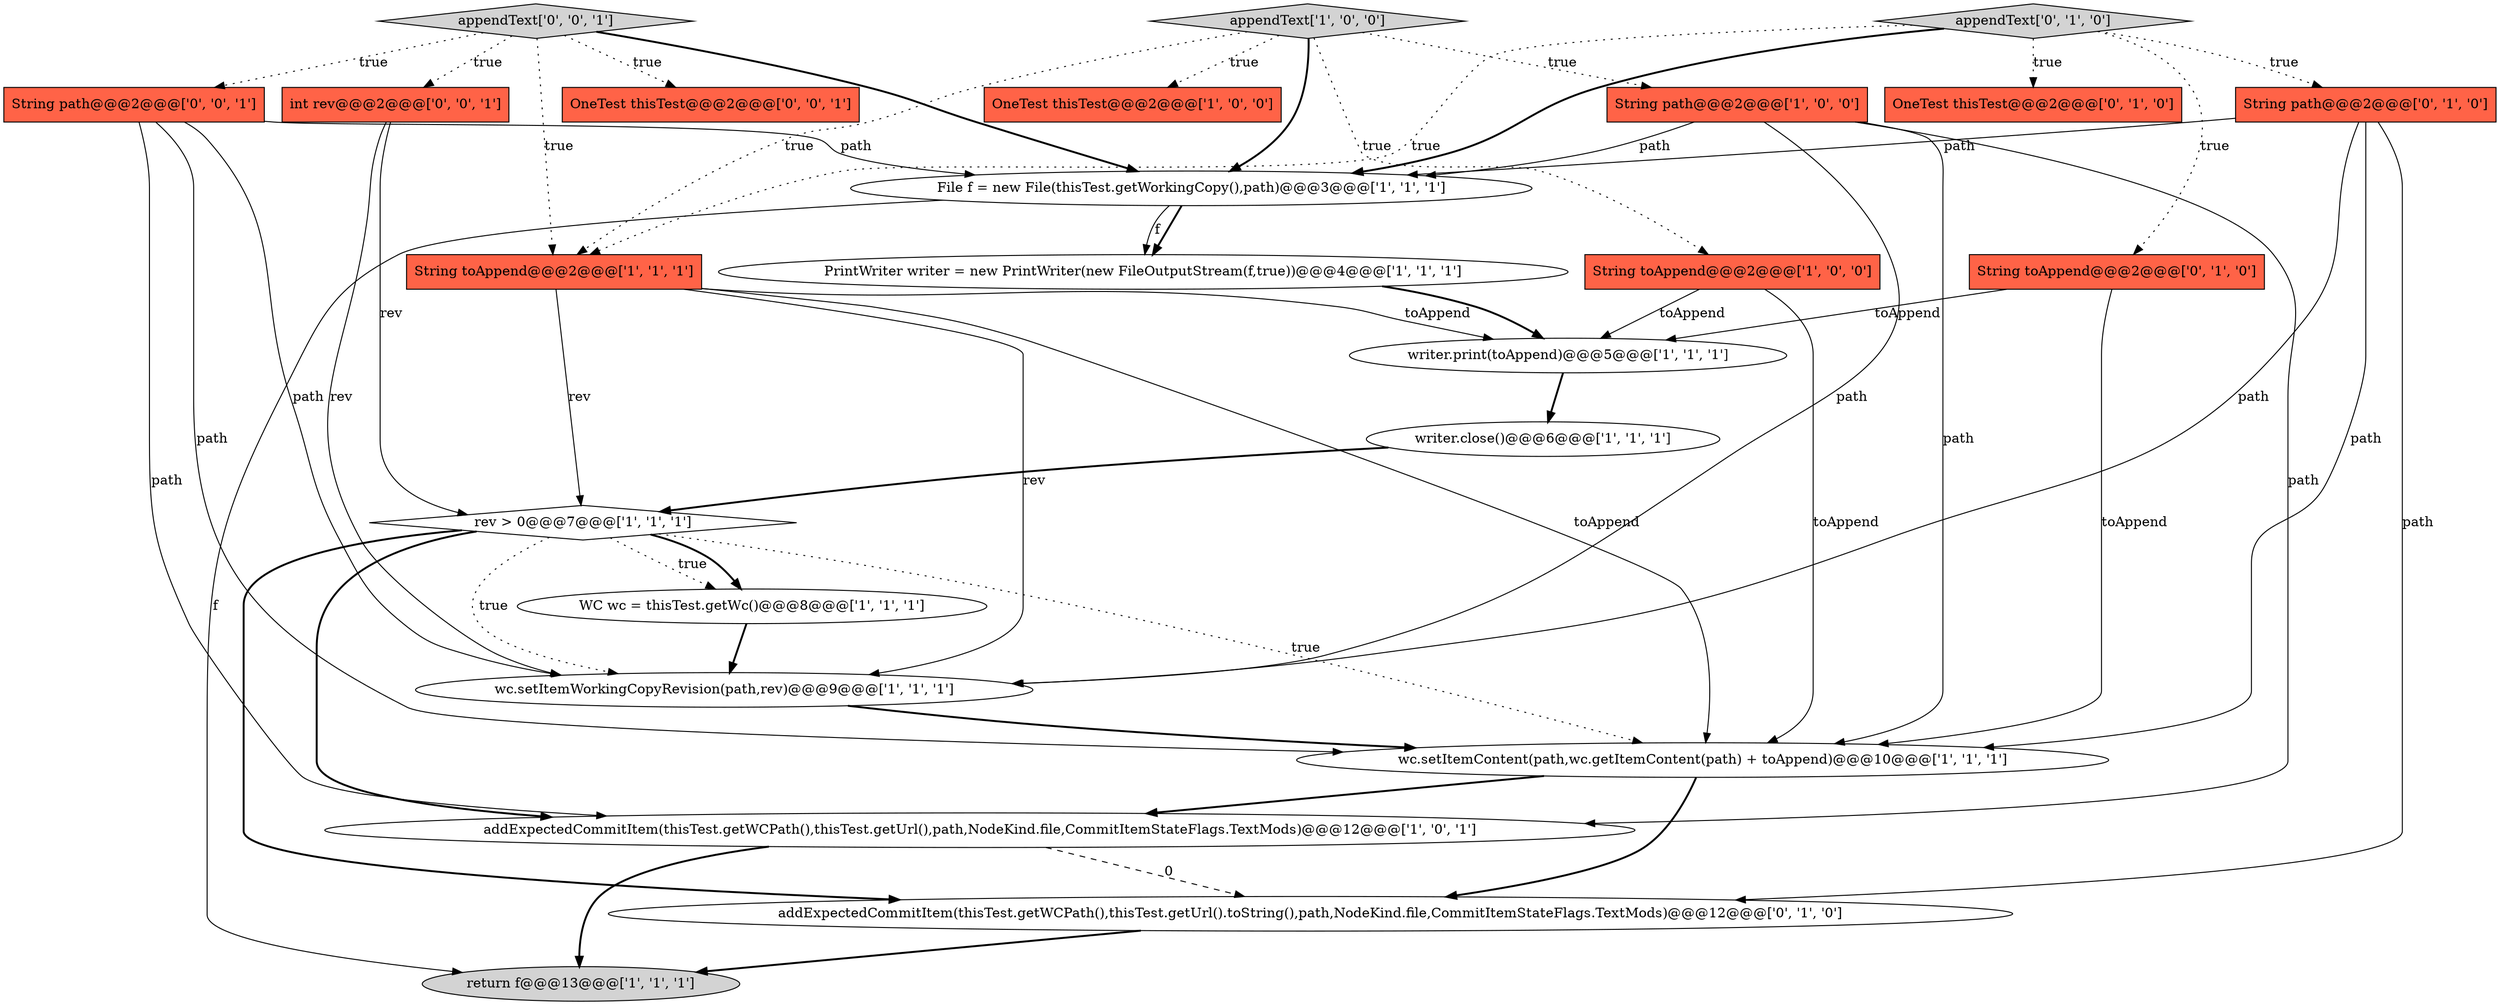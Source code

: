 digraph {
23 [style = filled, label = "int rev@@@2@@@['0', '0', '1']", fillcolor = tomato, shape = box image = "AAA0AAABBB3BBB"];
22 [style = filled, label = "OneTest thisTest@@@2@@@['0', '0', '1']", fillcolor = tomato, shape = box image = "AAA0AAABBB3BBB"];
18 [style = filled, label = "OneTest thisTest@@@2@@@['0', '1', '0']", fillcolor = tomato, shape = box image = "AAA0AAABBB2BBB"];
7 [style = filled, label = "addExpectedCommitItem(thisTest.getWCPath(),thisTest.getUrl(),path,NodeKind.file,CommitItemStateFlags.TextMods)@@@12@@@['1', '0', '1']", fillcolor = white, shape = ellipse image = "AAA0AAABBB1BBB"];
19 [style = filled, label = "String path@@@2@@@['0', '1', '0']", fillcolor = tomato, shape = box image = "AAA0AAABBB2BBB"];
10 [style = filled, label = "OneTest thisTest@@@2@@@['1', '0', '0']", fillcolor = tomato, shape = box image = "AAA0AAABBB1BBB"];
9 [style = filled, label = "writer.print(toAppend)@@@5@@@['1', '1', '1']", fillcolor = white, shape = ellipse image = "AAA0AAABBB1BBB"];
2 [style = filled, label = "appendText['1', '0', '0']", fillcolor = lightgray, shape = diamond image = "AAA0AAABBB1BBB"];
1 [style = filled, label = "String toAppend@@@2@@@['1', '0', '0']", fillcolor = tomato, shape = box image = "AAA0AAABBB1BBB"];
4 [style = filled, label = "File f = new File(thisTest.getWorkingCopy(),path)@@@3@@@['1', '1', '1']", fillcolor = white, shape = ellipse image = "AAA0AAABBB1BBB"];
5 [style = filled, label = "WC wc = thisTest.getWc()@@@8@@@['1', '1', '1']", fillcolor = white, shape = ellipse image = "AAA0AAABBB1BBB"];
16 [style = filled, label = "appendText['0', '1', '0']", fillcolor = lightgray, shape = diamond image = "AAA0AAABBB2BBB"];
8 [style = filled, label = "wc.setItemContent(path,wc.getItemContent(path) + toAppend)@@@10@@@['1', '1', '1']", fillcolor = white, shape = ellipse image = "AAA0AAABBB1BBB"];
17 [style = filled, label = "addExpectedCommitItem(thisTest.getWCPath(),thisTest.getUrl().toString(),path,NodeKind.file,CommitItemStateFlags.TextMods)@@@12@@@['0', '1', '0']", fillcolor = white, shape = ellipse image = "AAA1AAABBB2BBB"];
15 [style = filled, label = "String toAppend@@@2@@@['0', '1', '0']", fillcolor = tomato, shape = box image = "AAA0AAABBB2BBB"];
12 [style = filled, label = "rev > 0@@@7@@@['1', '1', '1']", fillcolor = white, shape = diamond image = "AAA0AAABBB1BBB"];
3 [style = filled, label = "wc.setItemWorkingCopyRevision(path,rev)@@@9@@@['1', '1', '1']", fillcolor = white, shape = ellipse image = "AAA0AAABBB1BBB"];
14 [style = filled, label = "writer.close()@@@6@@@['1', '1', '1']", fillcolor = white, shape = ellipse image = "AAA0AAABBB1BBB"];
21 [style = filled, label = "appendText['0', '0', '1']", fillcolor = lightgray, shape = diamond image = "AAA0AAABBB3BBB"];
13 [style = filled, label = "String toAppend@@@2@@@['1', '1', '1']", fillcolor = tomato, shape = box image = "AAA0AAABBB1BBB"];
20 [style = filled, label = "String path@@@2@@@['0', '0', '1']", fillcolor = tomato, shape = box image = "AAA0AAABBB3BBB"];
0 [style = filled, label = "return f@@@13@@@['1', '1', '1']", fillcolor = lightgray, shape = ellipse image = "AAA0AAABBB1BBB"];
11 [style = filled, label = "String path@@@2@@@['1', '0', '0']", fillcolor = tomato, shape = box image = "AAA0AAABBB1BBB"];
6 [style = filled, label = "PrintWriter writer = new PrintWriter(new FileOutputStream(f,true))@@@4@@@['1', '1', '1']", fillcolor = white, shape = ellipse image = "AAA0AAABBB1BBB"];
19->17 [style = solid, label="path"];
2->11 [style = dotted, label="true"];
12->7 [style = bold, label=""];
4->6 [style = bold, label=""];
20->7 [style = solid, label="path"];
13->3 [style = solid, label="rev"];
19->3 [style = solid, label="path"];
2->4 [style = bold, label=""];
23->3 [style = solid, label="rev"];
16->4 [style = bold, label=""];
16->18 [style = dotted, label="true"];
21->22 [style = dotted, label="true"];
1->8 [style = solid, label="toAppend"];
19->8 [style = solid, label="path"];
14->12 [style = bold, label=""];
21->23 [style = dotted, label="true"];
16->13 [style = dotted, label="true"];
1->9 [style = solid, label="toAppend"];
13->9 [style = solid, label="toAppend"];
8->17 [style = bold, label=""];
21->20 [style = dotted, label="true"];
16->15 [style = dotted, label="true"];
2->10 [style = dotted, label="true"];
12->5 [style = dotted, label="true"];
20->4 [style = solid, label="path"];
6->9 [style = bold, label=""];
7->17 [style = dashed, label="0"];
12->8 [style = dotted, label="true"];
2->1 [style = dotted, label="true"];
11->3 [style = solid, label="path"];
12->5 [style = bold, label=""];
12->17 [style = bold, label=""];
23->12 [style = solid, label="rev"];
4->6 [style = solid, label="f"];
11->7 [style = solid, label="path"];
2->13 [style = dotted, label="true"];
11->4 [style = solid, label="path"];
7->0 [style = bold, label=""];
3->8 [style = bold, label=""];
13->8 [style = solid, label="toAppend"];
9->14 [style = bold, label=""];
20->8 [style = solid, label="path"];
8->7 [style = bold, label=""];
5->3 [style = bold, label=""];
4->0 [style = solid, label="f"];
17->0 [style = bold, label=""];
20->3 [style = solid, label="path"];
11->8 [style = solid, label="path"];
21->4 [style = bold, label=""];
13->12 [style = solid, label="rev"];
19->4 [style = solid, label="path"];
15->8 [style = solid, label="toAppend"];
12->3 [style = dotted, label="true"];
15->9 [style = solid, label="toAppend"];
21->13 [style = dotted, label="true"];
16->19 [style = dotted, label="true"];
}

